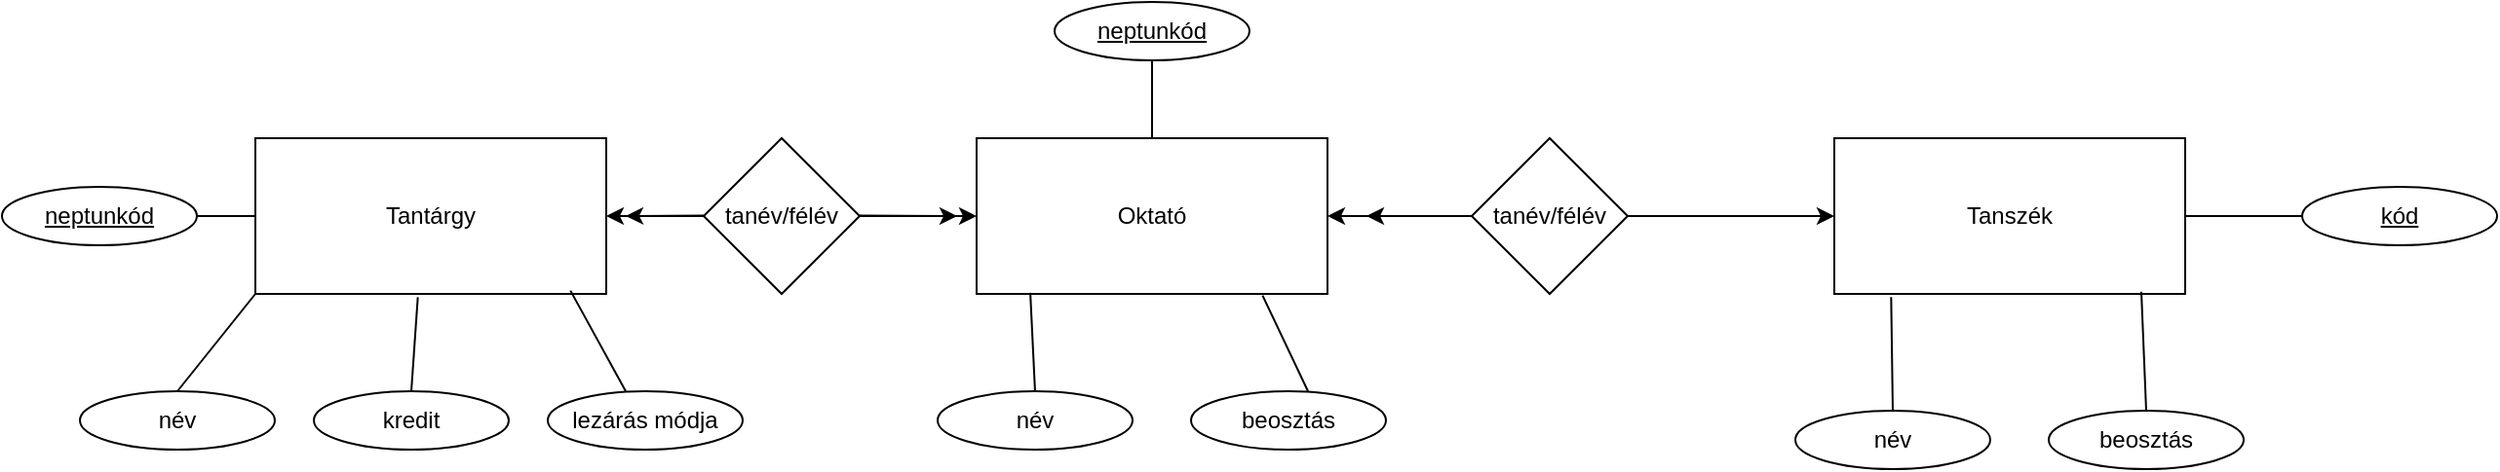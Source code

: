 <mxfile version="24.7.17">
  <diagram name="1 oldal" id="ex3Txr2FjhUjlNpyfDLN">
    <mxGraphModel dx="2603" dy="1039" grid="1" gridSize="10" guides="1" tooltips="1" connect="1" arrows="1" fold="1" page="1" pageScale="2" pageWidth="827" pageHeight="1169" math="0" shadow="0">
      <root>
        <mxCell id="0" />
        <mxCell id="1" parent="0" />
        <mxCell id="LWF4Wzzg6qmSSUHvdloJ-1" value="Oktató" style="rounded=0;whiteSpace=wrap;html=1;" parent="1" vertex="1">
          <mxGeometry x="470" y="380" width="180" height="80" as="geometry" />
        </mxCell>
        <mxCell id="LWF4Wzzg6qmSSUHvdloJ-2" value="Tanszék" style="rounded=0;whiteSpace=wrap;html=1;" parent="1" vertex="1">
          <mxGeometry x="910" y="380" width="180" height="80" as="geometry" />
        </mxCell>
        <mxCell id="LWF4Wzzg6qmSSUHvdloJ-19" value="tanév/félév" style="rhombus;whiteSpace=wrap;html=1;" parent="1" vertex="1">
          <mxGeometry x="724" y="380" width="80" height="80" as="geometry" />
        </mxCell>
        <mxCell id="LWF4Wzzg6qmSSUHvdloJ-22" value="" style="endArrow=classic;html=1;rounded=0;entryX=0;entryY=0.5;entryDx=0;entryDy=0;" parent="1" target="LWF4Wzzg6qmSSUHvdloJ-2" edge="1">
          <mxGeometry width="50" height="50" relative="1" as="geometry">
            <mxPoint x="804" y="420" as="sourcePoint" />
            <mxPoint x="854" y="370" as="targetPoint" />
          </mxGeometry>
        </mxCell>
        <mxCell id="LWF4Wzzg6qmSSUHvdloJ-23" value="" style="endArrow=classic;html=1;rounded=0;entryX=1;entryY=0.5;entryDx=0;entryDy=0;" parent="1" target="LWF4Wzzg6qmSSUHvdloJ-1" edge="1">
          <mxGeometry width="50" height="50" relative="1" as="geometry">
            <mxPoint x="724" y="420" as="sourcePoint" />
            <mxPoint x="774" y="370" as="targetPoint" />
          </mxGeometry>
        </mxCell>
        <mxCell id="LWF4Wzzg6qmSSUHvdloJ-24" value="" style="endArrow=classic;html=1;rounded=0;" parent="1" edge="1">
          <mxGeometry width="50" height="50" relative="1" as="geometry">
            <mxPoint x="720" y="420" as="sourcePoint" />
            <mxPoint x="670" y="420" as="targetPoint" />
          </mxGeometry>
        </mxCell>
        <mxCell id="LWF4Wzzg6qmSSUHvdloJ-25" value="&lt;u&gt;neptunkód&lt;/u&gt;" style="ellipse;whiteSpace=wrap;html=1;" parent="1" vertex="1">
          <mxGeometry x="510" y="310" width="100" height="30" as="geometry" />
        </mxCell>
        <mxCell id="LWF4Wzzg6qmSSUHvdloJ-26" value="név" style="ellipse;whiteSpace=wrap;html=1;" parent="1" vertex="1">
          <mxGeometry x="450" y="510" width="100" height="30" as="geometry" />
        </mxCell>
        <mxCell id="LWF4Wzzg6qmSSUHvdloJ-27" value="beosztás" style="ellipse;whiteSpace=wrap;html=1;" parent="1" vertex="1">
          <mxGeometry x="580" y="510" width="100" height="30" as="geometry" />
        </mxCell>
        <mxCell id="LWF4Wzzg6qmSSUHvdloJ-28" value="&lt;u&gt;kód&lt;/u&gt;" style="ellipse;whiteSpace=wrap;html=1;" parent="1" vertex="1">
          <mxGeometry x="1150" y="405" width="100" height="30" as="geometry" />
        </mxCell>
        <mxCell id="LWF4Wzzg6qmSSUHvdloJ-30" value="beosztás" style="ellipse;whiteSpace=wrap;html=1;" parent="1" vertex="1">
          <mxGeometry x="1020" y="520" width="100" height="30" as="geometry" />
        </mxCell>
        <mxCell id="LWF4Wzzg6qmSSUHvdloJ-39" value="név" style="ellipse;whiteSpace=wrap;html=1;" parent="1" vertex="1">
          <mxGeometry x="890" y="520" width="100" height="30" as="geometry" />
        </mxCell>
        <mxCell id="LWF4Wzzg6qmSSUHvdloJ-59" value="" style="endArrow=none;html=1;rounded=0;entryX=0.5;entryY=1;entryDx=0;entryDy=0;" parent="1" target="LWF4Wzzg6qmSSUHvdloJ-25" edge="1">
          <mxGeometry width="50" height="50" relative="1" as="geometry">
            <mxPoint x="560" y="380" as="sourcePoint" />
            <mxPoint x="580" y="360" as="targetPoint" />
          </mxGeometry>
        </mxCell>
        <mxCell id="LWF4Wzzg6qmSSUHvdloJ-60" value="" style="endArrow=none;html=1;rounded=0;entryX=0.153;entryY=0.993;entryDx=0;entryDy=0;entryPerimeter=0;" parent="1" target="LWF4Wzzg6qmSSUHvdloJ-1" edge="1">
          <mxGeometry width="50" height="50" relative="1" as="geometry">
            <mxPoint x="499.98" y="510" as="sourcePoint" />
            <mxPoint x="510" y="457.52" as="targetPoint" />
          </mxGeometry>
        </mxCell>
        <mxCell id="LWF4Wzzg6qmSSUHvdloJ-61" value="" style="endArrow=none;html=1;rounded=0;entryX=0.815;entryY=1.01;entryDx=0;entryDy=0;entryPerimeter=0;" parent="1" target="LWF4Wzzg6qmSSUHvdloJ-1" edge="1">
          <mxGeometry width="50" height="50" relative="1" as="geometry">
            <mxPoint x="640" y="510" as="sourcePoint" />
            <mxPoint x="690" y="460" as="targetPoint" />
          </mxGeometry>
        </mxCell>
        <mxCell id="LWF4Wzzg6qmSSUHvdloJ-63" value="" style="endArrow=none;html=1;rounded=0;entryX=0;entryY=0.5;entryDx=0;entryDy=0;exitX=1;exitY=0.5;exitDx=0;exitDy=0;" parent="1" target="LWF4Wzzg6qmSSUHvdloJ-28" edge="1" source="LWF4Wzzg6qmSSUHvdloJ-2">
          <mxGeometry width="50" height="50" relative="1" as="geometry">
            <mxPoint x="1090" y="423.36" as="sourcePoint" />
            <mxPoint x="1130.9" y="390.0" as="targetPoint" />
          </mxGeometry>
        </mxCell>
        <mxCell id="LWF4Wzzg6qmSSUHvdloJ-65" value="" style="endArrow=none;html=1;rounded=0;entryX=0.875;entryY=0.986;entryDx=0;entryDy=0;entryPerimeter=0;" parent="1" target="LWF4Wzzg6qmSSUHvdloJ-2" edge="1">
          <mxGeometry width="50" height="50" relative="1" as="geometry">
            <mxPoint x="1070" y="520" as="sourcePoint" />
            <mxPoint x="1120" y="470" as="targetPoint" />
          </mxGeometry>
        </mxCell>
        <mxCell id="7LezijpYKVcSRP3QVYAq-1" value="Tantárgy" style="rounded=0;whiteSpace=wrap;html=1;" parent="1" vertex="1">
          <mxGeometry x="100" y="380" width="180" height="80" as="geometry" />
        </mxCell>
        <mxCell id="7LezijpYKVcSRP3QVYAq-2" value="tanév/félév" style="rhombus;whiteSpace=wrap;html=1;" parent="1" vertex="1">
          <mxGeometry x="330" y="380" width="80" height="80" as="geometry" />
        </mxCell>
        <mxCell id="7LezijpYKVcSRP3QVYAq-4" value="" style="endArrow=classic;html=1;rounded=0;entryX=0;entryY=0.5;entryDx=0;entryDy=0;" parent="1" target="LWF4Wzzg6qmSSUHvdloJ-1" edge="1">
          <mxGeometry width="50" height="50" relative="1" as="geometry">
            <mxPoint x="410" y="420" as="sourcePoint" />
            <mxPoint x="460" y="370" as="targetPoint" />
          </mxGeometry>
        </mxCell>
        <mxCell id="7LezijpYKVcSRP3QVYAq-5" value="" style="endArrow=classic;html=1;rounded=0;" parent="1" edge="1">
          <mxGeometry width="50" height="50" relative="1" as="geometry">
            <mxPoint x="410" y="419.8" as="sourcePoint" />
            <mxPoint x="460" y="420" as="targetPoint" />
          </mxGeometry>
        </mxCell>
        <mxCell id="7LezijpYKVcSRP3QVYAq-6" value="" style="endArrow=classic;html=1;rounded=0;entryX=1;entryY=0.5;entryDx=0;entryDy=0;exitX=0;exitY=0.5;exitDx=0;exitDy=0;" parent="1" source="7LezijpYKVcSRP3QVYAq-2" target="7LezijpYKVcSRP3QVYAq-1" edge="1">
          <mxGeometry width="50" height="50" relative="1" as="geometry">
            <mxPoint x="470" y="470" as="sourcePoint" />
            <mxPoint x="520" y="420" as="targetPoint" />
          </mxGeometry>
        </mxCell>
        <mxCell id="7LezijpYKVcSRP3QVYAq-7" value="" style="endArrow=classic;html=1;rounded=0;exitX=0;exitY=0.5;exitDx=0;exitDy=0;" parent="1" edge="1">
          <mxGeometry width="50" height="50" relative="1" as="geometry">
            <mxPoint x="330" y="419.71" as="sourcePoint" />
            <mxPoint x="290" y="420" as="targetPoint" />
          </mxGeometry>
        </mxCell>
        <mxCell id="7LezijpYKVcSRP3QVYAq-8" value="név" style="ellipse;whiteSpace=wrap;html=1;" parent="1" vertex="1">
          <mxGeometry x="10" y="510" width="100" height="30" as="geometry" />
        </mxCell>
        <mxCell id="7LezijpYKVcSRP3QVYAq-9" value="kredit" style="ellipse;whiteSpace=wrap;html=1;" parent="1" vertex="1">
          <mxGeometry x="130" y="510" width="100" height="30" as="geometry" />
        </mxCell>
        <mxCell id="7LezijpYKVcSRP3QVYAq-10" value="lezárás módja" style="ellipse;whiteSpace=wrap;html=1;" parent="1" vertex="1">
          <mxGeometry x="250" y="510" width="100" height="30" as="geometry" />
        </mxCell>
        <mxCell id="7LezijpYKVcSRP3QVYAq-11" value="" style="endArrow=none;html=1;rounded=0;entryX=0;entryY=1;entryDx=0;entryDy=0;exitX=0.5;exitY=0;exitDx=0;exitDy=0;" parent="1" target="7LezijpYKVcSRP3QVYAq-1" edge="1" source="7LezijpYKVcSRP3QVYAq-8">
          <mxGeometry width="50" height="50" relative="1" as="geometry">
            <mxPoint x="70" y="490" as="sourcePoint" />
            <mxPoint x="120" y="440" as="targetPoint" />
          </mxGeometry>
        </mxCell>
        <mxCell id="7LezijpYKVcSRP3QVYAq-12" value="" style="endArrow=none;html=1;rounded=0;entryX=0.463;entryY=1.021;entryDx=0;entryDy=0;entryPerimeter=0;" parent="1" target="7LezijpYKVcSRP3QVYAq-1" edge="1">
          <mxGeometry width="50" height="50" relative="1" as="geometry">
            <mxPoint x="180" y="510" as="sourcePoint" />
            <mxPoint x="230" y="460" as="targetPoint" />
          </mxGeometry>
        </mxCell>
        <mxCell id="7LezijpYKVcSRP3QVYAq-13" value="" style="endArrow=none;html=1;rounded=0;entryX=0.898;entryY=0.979;entryDx=0;entryDy=0;entryPerimeter=0;exitX=0.4;exitY=0;exitDx=0;exitDy=0;exitPerimeter=0;" parent="1" target="7LezijpYKVcSRP3QVYAq-1" edge="1" source="7LezijpYKVcSRP3QVYAq-10">
          <mxGeometry width="50" height="50" relative="1" as="geometry">
            <mxPoint x="290" y="490" as="sourcePoint" />
            <mxPoint x="340" y="440" as="targetPoint" />
          </mxGeometry>
        </mxCell>
        <mxCell id="7LezijpYKVcSRP3QVYAq-19" value="&lt;u&gt;neptunkód&lt;/u&gt;" style="ellipse;whiteSpace=wrap;html=1;" parent="1" vertex="1">
          <mxGeometry x="-30" y="405" width="100" height="30" as="geometry" />
        </mxCell>
        <mxCell id="7LezijpYKVcSRP3QVYAq-34" value="" style="endArrow=none;html=1;rounded=0;entryX=0;entryY=0.5;entryDx=0;entryDy=0;" parent="1" target="7LezijpYKVcSRP3QVYAq-1" edge="1">
          <mxGeometry width="50" height="50" relative="1" as="geometry">
            <mxPoint x="70" y="420" as="sourcePoint" />
            <mxPoint x="120" y="370" as="targetPoint" />
          </mxGeometry>
        </mxCell>
        <mxCell id="Q8ZtOSlbd9LqvBMCDCCM-1" value="" style="endArrow=none;html=1;rounded=0;entryX=0.162;entryY=1.02;entryDx=0;entryDy=0;entryPerimeter=0;" edge="1" parent="1" target="LWF4Wzzg6qmSSUHvdloJ-2">
          <mxGeometry width="50" height="50" relative="1" as="geometry">
            <mxPoint x="940" y="520" as="sourcePoint" />
            <mxPoint x="990" y="470" as="targetPoint" />
          </mxGeometry>
        </mxCell>
      </root>
    </mxGraphModel>
  </diagram>
</mxfile>
